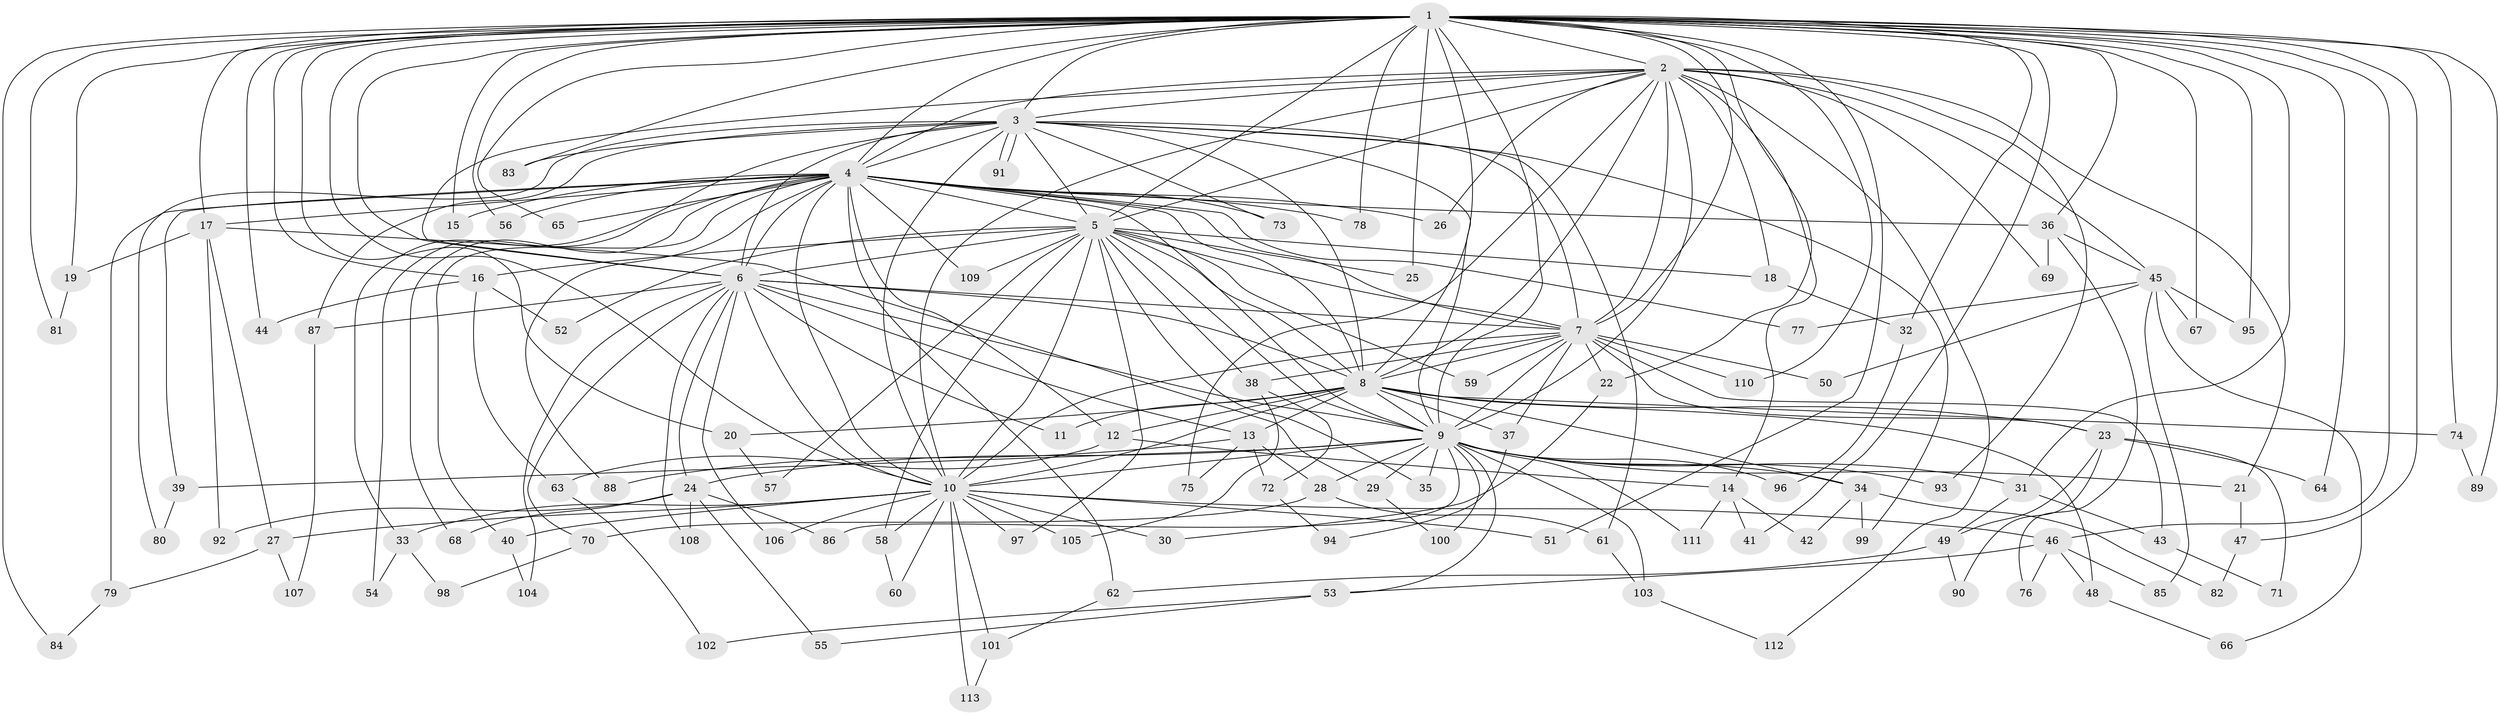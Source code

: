 // coarse degree distribution, {32: 0.011764705882352941, 15: 0.023529411764705882, 25: 0.011764705882352941, 18: 0.023529411764705882, 16: 0.011764705882352941, 23: 0.011764705882352941, 20: 0.011764705882352941, 2: 0.5764705882352941, 4: 0.058823529411764705, 6: 0.03529411764705882, 5: 0.08235294117647059, 3: 0.11764705882352941, 8: 0.011764705882352941, 7: 0.011764705882352941}
// Generated by graph-tools (version 1.1) at 2025/23/03/03/25 07:23:43]
// undirected, 113 vertices, 251 edges
graph export_dot {
graph [start="1"]
  node [color=gray90,style=filled];
  1;
  2;
  3;
  4;
  5;
  6;
  7;
  8;
  9;
  10;
  11;
  12;
  13;
  14;
  15;
  16;
  17;
  18;
  19;
  20;
  21;
  22;
  23;
  24;
  25;
  26;
  27;
  28;
  29;
  30;
  31;
  32;
  33;
  34;
  35;
  36;
  37;
  38;
  39;
  40;
  41;
  42;
  43;
  44;
  45;
  46;
  47;
  48;
  49;
  50;
  51;
  52;
  53;
  54;
  55;
  56;
  57;
  58;
  59;
  60;
  61;
  62;
  63;
  64;
  65;
  66;
  67;
  68;
  69;
  70;
  71;
  72;
  73;
  74;
  75;
  76;
  77;
  78;
  79;
  80;
  81;
  82;
  83;
  84;
  85;
  86;
  87;
  88;
  89;
  90;
  91;
  92;
  93;
  94;
  95;
  96;
  97;
  98;
  99;
  100;
  101;
  102;
  103;
  104;
  105;
  106;
  107;
  108;
  109;
  110;
  111;
  112;
  113;
  1 -- 2;
  1 -- 3;
  1 -- 4;
  1 -- 5;
  1 -- 6;
  1 -- 7;
  1 -- 8;
  1 -- 9;
  1 -- 10;
  1 -- 15;
  1 -- 16;
  1 -- 17;
  1 -- 19;
  1 -- 20;
  1 -- 22;
  1 -- 25;
  1 -- 31;
  1 -- 32;
  1 -- 36;
  1 -- 41;
  1 -- 44;
  1 -- 46;
  1 -- 47;
  1 -- 51;
  1 -- 56;
  1 -- 64;
  1 -- 65;
  1 -- 67;
  1 -- 74;
  1 -- 78;
  1 -- 81;
  1 -- 83;
  1 -- 84;
  1 -- 89;
  1 -- 95;
  1 -- 110;
  2 -- 3;
  2 -- 4;
  2 -- 5;
  2 -- 6;
  2 -- 7;
  2 -- 8;
  2 -- 9;
  2 -- 10;
  2 -- 14;
  2 -- 18;
  2 -- 21;
  2 -- 26;
  2 -- 45;
  2 -- 69;
  2 -- 75;
  2 -- 93;
  2 -- 112;
  3 -- 4;
  3 -- 5;
  3 -- 6;
  3 -- 7;
  3 -- 8;
  3 -- 9;
  3 -- 10;
  3 -- 33;
  3 -- 61;
  3 -- 73;
  3 -- 80;
  3 -- 83;
  3 -- 87;
  3 -- 91;
  3 -- 91;
  3 -- 99;
  4 -- 5;
  4 -- 6;
  4 -- 7;
  4 -- 8;
  4 -- 9;
  4 -- 10;
  4 -- 12;
  4 -- 15;
  4 -- 17;
  4 -- 26;
  4 -- 36;
  4 -- 39;
  4 -- 40;
  4 -- 54;
  4 -- 56;
  4 -- 62;
  4 -- 65;
  4 -- 68;
  4 -- 73;
  4 -- 77;
  4 -- 78;
  4 -- 79;
  4 -- 88;
  4 -- 109;
  5 -- 6;
  5 -- 7;
  5 -- 8;
  5 -- 9;
  5 -- 10;
  5 -- 16;
  5 -- 18;
  5 -- 25;
  5 -- 35;
  5 -- 38;
  5 -- 52;
  5 -- 57;
  5 -- 58;
  5 -- 59;
  5 -- 97;
  5 -- 109;
  6 -- 7;
  6 -- 8;
  6 -- 9;
  6 -- 10;
  6 -- 11;
  6 -- 13;
  6 -- 24;
  6 -- 70;
  6 -- 87;
  6 -- 104;
  6 -- 106;
  6 -- 108;
  7 -- 8;
  7 -- 9;
  7 -- 10;
  7 -- 22;
  7 -- 23;
  7 -- 37;
  7 -- 38;
  7 -- 43;
  7 -- 50;
  7 -- 59;
  7 -- 110;
  8 -- 9;
  8 -- 10;
  8 -- 11;
  8 -- 12;
  8 -- 13;
  8 -- 20;
  8 -- 23;
  8 -- 34;
  8 -- 37;
  8 -- 48;
  8 -- 74;
  9 -- 10;
  9 -- 21;
  9 -- 24;
  9 -- 28;
  9 -- 29;
  9 -- 31;
  9 -- 34;
  9 -- 35;
  9 -- 39;
  9 -- 53;
  9 -- 86;
  9 -- 93;
  9 -- 96;
  9 -- 100;
  9 -- 103;
  9 -- 111;
  10 -- 27;
  10 -- 30;
  10 -- 33;
  10 -- 40;
  10 -- 46;
  10 -- 51;
  10 -- 58;
  10 -- 60;
  10 -- 97;
  10 -- 101;
  10 -- 105;
  10 -- 106;
  10 -- 113;
  12 -- 14;
  12 -- 63;
  13 -- 28;
  13 -- 72;
  13 -- 75;
  13 -- 88;
  14 -- 41;
  14 -- 42;
  14 -- 111;
  16 -- 44;
  16 -- 52;
  16 -- 63;
  17 -- 19;
  17 -- 27;
  17 -- 29;
  17 -- 92;
  18 -- 32;
  19 -- 81;
  20 -- 57;
  21 -- 47;
  22 -- 30;
  23 -- 49;
  23 -- 64;
  23 -- 71;
  23 -- 90;
  24 -- 55;
  24 -- 68;
  24 -- 86;
  24 -- 92;
  24 -- 108;
  27 -- 79;
  27 -- 107;
  28 -- 61;
  28 -- 70;
  29 -- 100;
  31 -- 43;
  31 -- 49;
  32 -- 96;
  33 -- 54;
  33 -- 98;
  34 -- 42;
  34 -- 82;
  34 -- 99;
  36 -- 45;
  36 -- 69;
  36 -- 76;
  37 -- 94;
  38 -- 72;
  38 -- 105;
  39 -- 80;
  40 -- 104;
  43 -- 71;
  45 -- 50;
  45 -- 66;
  45 -- 67;
  45 -- 77;
  45 -- 85;
  45 -- 95;
  46 -- 48;
  46 -- 53;
  46 -- 76;
  46 -- 85;
  47 -- 82;
  48 -- 66;
  49 -- 62;
  49 -- 90;
  53 -- 55;
  53 -- 102;
  58 -- 60;
  61 -- 103;
  62 -- 101;
  63 -- 102;
  70 -- 98;
  72 -- 94;
  74 -- 89;
  79 -- 84;
  87 -- 107;
  101 -- 113;
  103 -- 112;
}
